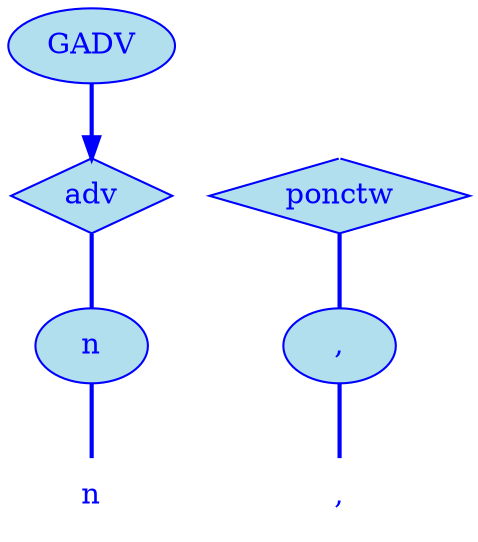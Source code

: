 digraph g {
	graph [bb="0,0,178,252"];
	node [label="\N"];
	graph [_draw_="c 5 -white C 5 -white P 4 0 0 0 252 178 252 178 0 ",
		xdotversion="1.2"];
	"mc1s1_t1#token84" [label=n, shape=plaintext, fillcolor=lightblue2, fontcolor=blue, pos="40,18", width="0.75", height="0.50", _ldraw_="F 14.000000 11 -Times-Roman c 4 -blue T 40 13 0 9 1 -n "];
	"mc1s1_W1#wordmc1s1_t1#token" [label=n, shape=ellipse, fillcolor=lightblue2, fontcolor=blue, pos="40,90", width="0.75", height="0.50", color=blue, style=filled, _draw_="S 6 -filled c 4 -blue C 10 -lightblue2 E 40 90 27 18 ", _ldraw_="F 14.000000 11 -Times-Roman c 4 -blue T 40 85 0 9 1 -n "];
	"mc1s1_P1#pos" [label=adv, shape=diamond, fillcolor=lightblue2, fontcolor=blue, pos="40,162", width="0.78", height="0.50", color=blue, style=filled, _draw_="S 6 -filled c 4 -blue C 10 -lightblue2 P 4 40 180 12 162 40 144 68 162 ", _ldraw_="F 14.000000 11 -Times-Roman c 4 -blue T 40 157 0 25 3 -adv "];
	"mc1s1_chk0#chunk" [label=GADV, fillcolor=lightblue2, fontcolor=blue, pos="40,234", width="1.11", height="0.50", color=blue, style=filled, arrowhead=doubleoctagon, _draw_="S 6 -filled c 4 -blue C 10 -lightblue2 E 40 234 40 18 ", _ldraw_="F 14.000000 11 -Times-Roman c 4 -blue T 40 229 0 42 4 -GADV "];
	"mc1s1_t2#token87" [label=",", shape=plaintext, fillcolor=lightblue2, fontcolor=blue, pos="132,18", width="0.75", height="0.50", _ldraw_="F 14.000000 11 -Times-Roman c 4 -blue T 132 13 0 5 1 -, "];
	"mc1s1_W2#wordmc1s1_t2#token" [label=",", shape=ellipse, fillcolor=lightblue2, fontcolor=blue, pos="132,90", width="0.75", height="0.50", color=blue, style=filled, _draw_="S 6 -filled c 4 -blue C 10 -lightblue2 E 132 90 27 18 ", _ldraw_="F 14.000000 11 -Times-Roman c 4 -blue T 132 85 0 5 1 -, "];
	"mc1s1_P3L1#pos" [label=ponctw, shape=diamond, fillcolor=lightblue2, fontcolor=blue, pos="132,162", width="1.28", height="0.50", color=blue, style=filled, _draw_="S 6 -filled c 4 -blue C 10 -lightblue2 P 4 132 180 86 162 132 144 178 162 ", _ldraw_="F 14.000000 11 -Times-Roman c 4 -blue T 132 157 0 51 6 -ponctw "];
	"mc1s1_P3L1#pos#empty" [shape=point, fillcolor=white, fontcolor=white, pos="132,234", width="0.06", height="0.06", color=white, size=2, _draw_="S 6 -filled c 5 -white C 5 -white E 132 234 2 2 "];
	"mc1s1_W1#wordmc1s1_t1#token" -> "mc1s1_t1#token84" [arrowhead=none, color=blue, fontcolor=blue, style=bold, minlen=1, pos="40,72 40,61 40,47 40,36", _draw_="S 4 -bold c 4 -blue B 4 40 72 40 61 40 47 40 36 "];
	"mc1s1_P1#pos" -> "mc1s1_W1#wordmc1s1_t1#token" [arrowhead=none, color=blue, fontcolor=blue, style=bold, minlen=1, pos="40,144 40,133 40,119 40,108", _draw_="S 4 -bold c 4 -blue B 4 40 144 40 133 40 119 40 108 "];
	"mc1s1_chk0#chunk" -> "mc1s1_P1#pos" [color=blue, fontcolor=blue, style=bold, minlen=1, pos="e,40,180 40,216 40,208 40,199 40,190", shape=normal, _draw_="S 4 -bold c 4 -blue B 4 40 216 40 208 40 199 40 190 ", _hdraw_="S 5 -solid S 15 -setlinewidth(1) c 4 -blue C 4 -blue P 3 44 190 40 180 37 190 "];
	"mc1s1_W2#wordmc1s1_t2#token" -> "mc1s1_t2#token87" [arrowhead=none, color=blue, fontcolor=blue, style=bold, minlen=1, pos="132,72 132,61 132,47 132,36", _draw_="S 4 -bold c 4 -blue B 4 132 72 132 61 132 47 132 36 "];
	"mc1s1_P3L1#pos" -> "mc1s1_W2#wordmc1s1_t2#token" [arrowhead=none, color=blue, fontcolor=blue, style=bold, minlen=1, pos="132,144 132,133 132,119 132,108", _draw_="S 4 -bold c 4 -blue B 4 132 144 132 133 132 119 132 108 "];
	"mc1s1_P3L1#pos#empty" -> "mc1s1_P3L1#pos" [color=white, fontcolor=white, minlen=1, pos="e,132,180 132,232 132,225 132,207 132,190", shape=none, _draw_="c 5 -white B 4 132 232 132 225 132 207 132 190 ", _hdraw_="S 5 -solid S 15 -setlinewidth(1) c 5 -white C 5 -white P 3 136 190 132 180 129 190 "];
}
